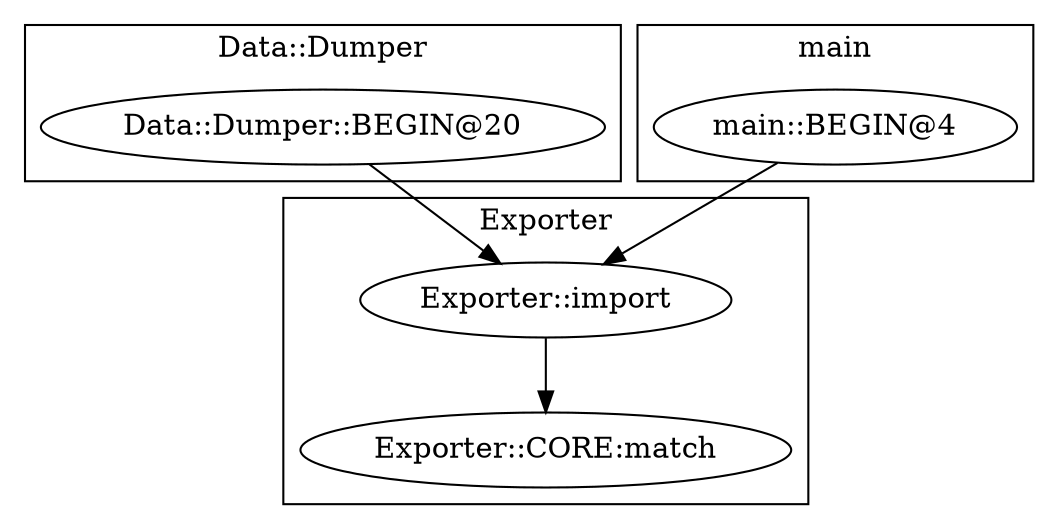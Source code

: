 digraph {
graph [overlap=false]
subgraph cluster_Data_Dumper {
	label="Data::Dumper";
	"Data::Dumper::BEGIN@20";
}
subgraph cluster_Exporter {
	label="Exporter";
	"Exporter::import";
	"Exporter::CORE:match";
}
subgraph cluster_main {
	label="main";
	"main::BEGIN@4";
}
"Exporter::import" -> "Exporter::CORE:match";
"main::BEGIN@4" -> "Exporter::import";
"Data::Dumper::BEGIN@20" -> "Exporter::import";
}
